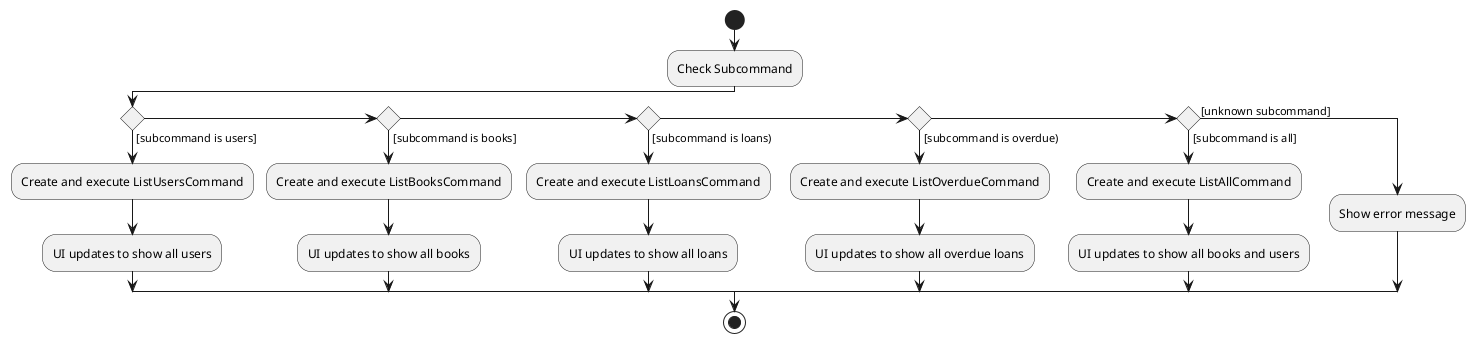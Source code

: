 @startuml
start
:Check Subcommand;
'Since the beta syntax does not support placing the condition outside the
'diamond we place it as the true branch instead.

if () then ([subcommand is users])
:Create and execute ListUsersCommand;
:UI updates to show all users;
elseif () then ([subcommand is books])
:Create and execute ListBooksCommand;
:UI updates to show all books;
elseif () then ([subcommand is loans))
:Create and execute ListLoansCommand;
:UI updates to show all loans;
elseif () then ([subcommand is overdue))
:Create and execute ListOverdueCommand;
:UI updates to show all overdue loans;
elseif () then ([subcommand is all])
:Create and execute ListAllCommand;
:UI updates to show all books and users;
else ([unknown subcommand])
:Show error message;

endif
stop
@enduml
